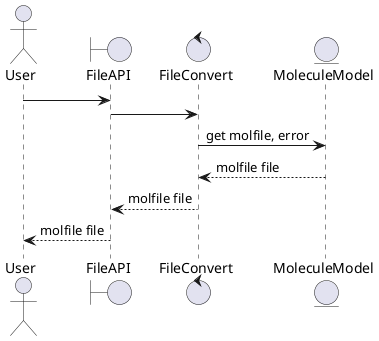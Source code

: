 @startuml FileConvertMolfile
' Endpoint: /api/v1/chemspectra/molfile/convert [POST]

actor       User
boundary    FileAPI
control     FileConvert
entity      MoleculeModel

User -> FileAPI
FileAPI -> FileConvert
FileConvert -> MoleculeModel: get molfile, error
MoleculeModel --> FileConvert: molfile file
FileConvert --> FileAPI: molfile file
FileAPI --> User: molfile file

@enduml